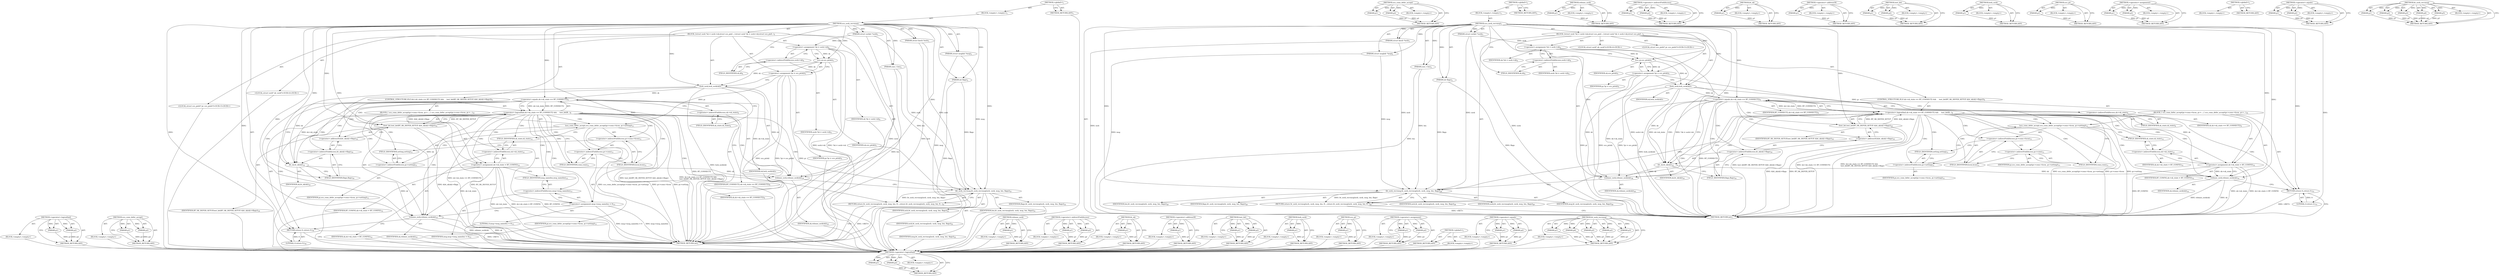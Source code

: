 digraph "bt_sock_recvmsg" {
vulnerable_122 [label=<(METHOD,&lt;operator&gt;.logicalAnd)>];
vulnerable_123 [label=<(PARAM,p1)>];
vulnerable_124 [label=<(PARAM,p2)>];
vulnerable_125 [label=<(BLOCK,&lt;empty&gt;,&lt;empty&gt;)>];
vulnerable_126 [label=<(METHOD_RETURN,ANY)>];
vulnerable_145 [label=<(METHOD,sco_conn_defer_accept)>];
vulnerable_146 [label=<(PARAM,p1)>];
vulnerable_147 [label=<(PARAM,p2)>];
vulnerable_148 [label=<(BLOCK,&lt;empty&gt;,&lt;empty&gt;)>];
vulnerable_149 [label=<(METHOD_RETURN,ANY)>];
vulnerable_6 [label=<(METHOD,&lt;global&gt;)<SUB>1</SUB>>];
vulnerable_7 [label=<(BLOCK,&lt;empty&gt;,&lt;empty&gt;)<SUB>1</SUB>>];
vulnerable_8 [label=<(METHOD,sco_sock_recvmsg)<SUB>1</SUB>>];
vulnerable_9 [label=<(PARAM,struct kiocb *iocb)<SUB>1</SUB>>];
vulnerable_10 [label=<(PARAM,struct socket *sock)<SUB>1</SUB>>];
vulnerable_11 [label=<(PARAM,struct msghdr *msg)<SUB>2</SUB>>];
vulnerable_12 [label=<(PARAM,size_t len)<SUB>2</SUB>>];
vulnerable_13 [label=<(PARAM,int flags)<SUB>2</SUB>>];
vulnerable_14 [label=<(BLOCK,{
	struct sock *sk = sock-&gt;sk;
	struct sco_pinf...,{
	struct sock *sk = sock-&gt;sk;
	struct sco_pinf...)<SUB>3</SUB>>];
vulnerable_15 [label="<(LOCAL,struct sock* sk: sock*)<SUB>4</SUB>>"];
vulnerable_16 [label=<(&lt;operator&gt;.assignment,*sk = sock-&gt;sk)<SUB>4</SUB>>];
vulnerable_17 [label=<(IDENTIFIER,sk,*sk = sock-&gt;sk)<SUB>4</SUB>>];
vulnerable_18 [label=<(&lt;operator&gt;.indirectFieldAccess,sock-&gt;sk)<SUB>4</SUB>>];
vulnerable_19 [label=<(IDENTIFIER,sock,*sk = sock-&gt;sk)<SUB>4</SUB>>];
vulnerable_20 [label=<(FIELD_IDENTIFIER,sk,sk)<SUB>4</SUB>>];
vulnerable_21 [label="<(LOCAL,struct sco_pinfo* pi: sco_pinfo*)<SUB>5</SUB>>"];
vulnerable_22 [label=<(&lt;operator&gt;.assignment,*pi = sco_pi(sk))<SUB>5</SUB>>];
vulnerable_23 [label=<(IDENTIFIER,pi,*pi = sco_pi(sk))<SUB>5</SUB>>];
vulnerable_24 [label=<(sco_pi,sco_pi(sk))<SUB>5</SUB>>];
vulnerable_25 [label=<(IDENTIFIER,sk,sco_pi(sk))<SUB>5</SUB>>];
vulnerable_26 [label=<(lock_sock,lock_sock(sk))<SUB>7</SUB>>];
vulnerable_27 [label=<(IDENTIFIER,sk,lock_sock(sk))<SUB>7</SUB>>];
vulnerable_28 [label=<(CONTROL_STRUCTURE,IF,if (sk-&gt;sk_state == BT_CONNECT2 &amp;&amp;
 	    test_bit(BT_SK_DEFER_SETUP, &amp;bt_sk(sk)-&gt;flags)))<SUB>9</SUB>>];
vulnerable_29 [label=<(&lt;operator&gt;.logicalAnd,sk-&gt;sk_state == BT_CONNECT2 &amp;&amp;
 	    test_bit(B...)<SUB>9</SUB>>];
vulnerable_30 [label=<(&lt;operator&gt;.equals,sk-&gt;sk_state == BT_CONNECT2)<SUB>9</SUB>>];
vulnerable_31 [label=<(&lt;operator&gt;.indirectFieldAccess,sk-&gt;sk_state)<SUB>9</SUB>>];
vulnerable_32 [label=<(IDENTIFIER,sk,sk-&gt;sk_state == BT_CONNECT2)<SUB>9</SUB>>];
vulnerable_33 [label=<(FIELD_IDENTIFIER,sk_state,sk_state)<SUB>9</SUB>>];
vulnerable_34 [label=<(IDENTIFIER,BT_CONNECT2,sk-&gt;sk_state == BT_CONNECT2)<SUB>9</SUB>>];
vulnerable_35 [label=<(test_bit,test_bit(BT_SK_DEFER_SETUP, &amp;bt_sk(sk)-&gt;flags))<SUB>10</SUB>>];
vulnerable_36 [label=<(IDENTIFIER,BT_SK_DEFER_SETUP,test_bit(BT_SK_DEFER_SETUP, &amp;bt_sk(sk)-&gt;flags))<SUB>10</SUB>>];
vulnerable_37 [label=<(&lt;operator&gt;.addressOf,&amp;bt_sk(sk)-&gt;flags)<SUB>10</SUB>>];
vulnerable_38 [label=<(&lt;operator&gt;.indirectFieldAccess,bt_sk(sk)-&gt;flags)<SUB>10</SUB>>];
vulnerable_39 [label=<(bt_sk,bt_sk(sk))<SUB>10</SUB>>];
vulnerable_40 [label=<(IDENTIFIER,sk,bt_sk(sk))<SUB>10</SUB>>];
vulnerable_41 [label=<(FIELD_IDENTIFIER,flags,flags)<SUB>10</SUB>>];
vulnerable_42 [label=<(BLOCK,{
 		sco_conn_defer_accept(pi-&gt;conn-&gt;hcon, pi-&gt;...,{
 		sco_conn_defer_accept(pi-&gt;conn-&gt;hcon, pi-&gt;...)<SUB>10</SUB>>];
vulnerable_43 [label=<(sco_conn_defer_accept,sco_conn_defer_accept(pi-&gt;conn-&gt;hcon, pi-&gt;setting))<SUB>11</SUB>>];
vulnerable_44 [label=<(&lt;operator&gt;.indirectFieldAccess,pi-&gt;conn-&gt;hcon)<SUB>11</SUB>>];
vulnerable_45 [label=<(&lt;operator&gt;.indirectFieldAccess,pi-&gt;conn)<SUB>11</SUB>>];
vulnerable_46 [label=<(IDENTIFIER,pi,sco_conn_defer_accept(pi-&gt;conn-&gt;hcon, pi-&gt;setting))<SUB>11</SUB>>];
vulnerable_47 [label=<(FIELD_IDENTIFIER,conn,conn)<SUB>11</SUB>>];
vulnerable_48 [label=<(FIELD_IDENTIFIER,hcon,hcon)<SUB>11</SUB>>];
vulnerable_49 [label=<(&lt;operator&gt;.indirectFieldAccess,pi-&gt;setting)<SUB>11</SUB>>];
vulnerable_50 [label=<(IDENTIFIER,pi,sco_conn_defer_accept(pi-&gt;conn-&gt;hcon, pi-&gt;setting))<SUB>11</SUB>>];
vulnerable_51 [label=<(FIELD_IDENTIFIER,setting,setting)<SUB>11</SUB>>];
vulnerable_52 [label=<(&lt;operator&gt;.assignment,sk-&gt;sk_state = BT_CONFIG)<SUB>12</SUB>>];
vulnerable_53 [label=<(&lt;operator&gt;.indirectFieldAccess,sk-&gt;sk_state)<SUB>12</SUB>>];
vulnerable_54 [label=<(IDENTIFIER,sk,sk-&gt;sk_state = BT_CONFIG)<SUB>12</SUB>>];
vulnerable_55 [label=<(FIELD_IDENTIFIER,sk_state,sk_state)<SUB>12</SUB>>];
vulnerable_56 [label=<(IDENTIFIER,BT_CONFIG,sk-&gt;sk_state = BT_CONFIG)<SUB>12</SUB>>];
vulnerable_57 [label=<(&lt;operator&gt;.assignment,msg-&gt;msg_namelen = 0)<SUB>13</SUB>>];
vulnerable_58 [label=<(&lt;operator&gt;.indirectFieldAccess,msg-&gt;msg_namelen)<SUB>13</SUB>>];
vulnerable_59 [label=<(IDENTIFIER,msg,msg-&gt;msg_namelen = 0)<SUB>13</SUB>>];
vulnerable_60 [label=<(FIELD_IDENTIFIER,msg_namelen,msg_namelen)<SUB>13</SUB>>];
vulnerable_61 [label=<(LITERAL,0,msg-&gt;msg_namelen = 0)<SUB>13</SUB>>];
vulnerable_62 [label=<(release_sock,release_sock(sk))<SUB>15</SUB>>];
vulnerable_63 [label=<(IDENTIFIER,sk,release_sock(sk))<SUB>15</SUB>>];
vulnerable_64 [label=<(RETURN,return 0;,return 0;)<SUB>16</SUB>>];
vulnerable_65 [label=<(LITERAL,0,return 0;)<SUB>16</SUB>>];
vulnerable_66 [label=<(release_sock,release_sock(sk))<SUB>19</SUB>>];
vulnerable_67 [label=<(IDENTIFIER,sk,release_sock(sk))<SUB>19</SUB>>];
vulnerable_68 [label=<(RETURN,return bt_sock_recvmsg(iocb, sock, msg, len, fl...,return bt_sock_recvmsg(iocb, sock, msg, len, fl...)<SUB>21</SUB>>];
vulnerable_69 [label=<(bt_sock_recvmsg,bt_sock_recvmsg(iocb, sock, msg, len, flags))<SUB>21</SUB>>];
vulnerable_70 [label=<(IDENTIFIER,iocb,bt_sock_recvmsg(iocb, sock, msg, len, flags))<SUB>21</SUB>>];
vulnerable_71 [label=<(IDENTIFIER,sock,bt_sock_recvmsg(iocb, sock, msg, len, flags))<SUB>21</SUB>>];
vulnerable_72 [label=<(IDENTIFIER,msg,bt_sock_recvmsg(iocb, sock, msg, len, flags))<SUB>21</SUB>>];
vulnerable_73 [label=<(IDENTIFIER,len,bt_sock_recvmsg(iocb, sock, msg, len, flags))<SUB>21</SUB>>];
vulnerable_74 [label=<(IDENTIFIER,flags,bt_sock_recvmsg(iocb, sock, msg, len, flags))<SUB>21</SUB>>];
vulnerable_75 [label=<(METHOD_RETURN,int)<SUB>1</SUB>>];
vulnerable_77 [label=<(METHOD_RETURN,ANY)<SUB>1</SUB>>];
vulnerable_150 [label=<(METHOD,release_sock)>];
vulnerable_151 [label=<(PARAM,p1)>];
vulnerable_152 [label=<(BLOCK,&lt;empty&gt;,&lt;empty&gt;)>];
vulnerable_153 [label=<(METHOD_RETURN,ANY)>];
vulnerable_109 [label=<(METHOD,&lt;operator&gt;.indirectFieldAccess)>];
vulnerable_110 [label=<(PARAM,p1)>];
vulnerable_111 [label=<(PARAM,p2)>];
vulnerable_112 [label=<(BLOCK,&lt;empty&gt;,&lt;empty&gt;)>];
vulnerable_113 [label=<(METHOD_RETURN,ANY)>];
vulnerable_141 [label=<(METHOD,bt_sk)>];
vulnerable_142 [label=<(PARAM,p1)>];
vulnerable_143 [label=<(BLOCK,&lt;empty&gt;,&lt;empty&gt;)>];
vulnerable_144 [label=<(METHOD_RETURN,ANY)>];
vulnerable_137 [label=<(METHOD,&lt;operator&gt;.addressOf)>];
vulnerable_138 [label=<(PARAM,p1)>];
vulnerable_139 [label=<(BLOCK,&lt;empty&gt;,&lt;empty&gt;)>];
vulnerable_140 [label=<(METHOD_RETURN,ANY)>];
vulnerable_132 [label=<(METHOD,test_bit)>];
vulnerable_133 [label=<(PARAM,p1)>];
vulnerable_134 [label=<(PARAM,p2)>];
vulnerable_135 [label=<(BLOCK,&lt;empty&gt;,&lt;empty&gt;)>];
vulnerable_136 [label=<(METHOD_RETURN,ANY)>];
vulnerable_118 [label=<(METHOD,lock_sock)>];
vulnerable_119 [label=<(PARAM,p1)>];
vulnerable_120 [label=<(BLOCK,&lt;empty&gt;,&lt;empty&gt;)>];
vulnerable_121 [label=<(METHOD_RETURN,ANY)>];
vulnerable_114 [label=<(METHOD,sco_pi)>];
vulnerable_115 [label=<(PARAM,p1)>];
vulnerable_116 [label=<(BLOCK,&lt;empty&gt;,&lt;empty&gt;)>];
vulnerable_117 [label=<(METHOD_RETURN,ANY)>];
vulnerable_104 [label=<(METHOD,&lt;operator&gt;.assignment)>];
vulnerable_105 [label=<(PARAM,p1)>];
vulnerable_106 [label=<(PARAM,p2)>];
vulnerable_107 [label=<(BLOCK,&lt;empty&gt;,&lt;empty&gt;)>];
vulnerable_108 [label=<(METHOD_RETURN,ANY)>];
vulnerable_98 [label=<(METHOD,&lt;global&gt;)<SUB>1</SUB>>];
vulnerable_99 [label=<(BLOCK,&lt;empty&gt;,&lt;empty&gt;)>];
vulnerable_100 [label=<(METHOD_RETURN,ANY)>];
vulnerable_127 [label=<(METHOD,&lt;operator&gt;.equals)>];
vulnerable_128 [label=<(PARAM,p1)>];
vulnerable_129 [label=<(PARAM,p2)>];
vulnerable_130 [label=<(BLOCK,&lt;empty&gt;,&lt;empty&gt;)>];
vulnerable_131 [label=<(METHOD_RETURN,ANY)>];
vulnerable_154 [label=<(METHOD,bt_sock_recvmsg)>];
vulnerable_155 [label=<(PARAM,p1)>];
vulnerable_156 [label=<(PARAM,p2)>];
vulnerable_157 [label=<(PARAM,p3)>];
vulnerable_158 [label=<(PARAM,p4)>];
vulnerable_159 [label=<(PARAM,p5)>];
vulnerable_160 [label=<(BLOCK,&lt;empty&gt;,&lt;empty&gt;)>];
vulnerable_161 [label=<(METHOD_RETURN,ANY)>];
fixed_117 [label=<(METHOD,&lt;operator&gt;.logicalAnd)>];
fixed_118 [label=<(PARAM,p1)>];
fixed_119 [label=<(PARAM,p2)>];
fixed_120 [label=<(BLOCK,&lt;empty&gt;,&lt;empty&gt;)>];
fixed_121 [label=<(METHOD_RETURN,ANY)>];
fixed_140 [label=<(METHOD,sco_conn_defer_accept)>];
fixed_141 [label=<(PARAM,p1)>];
fixed_142 [label=<(PARAM,p2)>];
fixed_143 [label=<(BLOCK,&lt;empty&gt;,&lt;empty&gt;)>];
fixed_144 [label=<(METHOD_RETURN,ANY)>];
fixed_6 [label=<(METHOD,&lt;global&gt;)<SUB>1</SUB>>];
fixed_7 [label=<(BLOCK,&lt;empty&gt;,&lt;empty&gt;)<SUB>1</SUB>>];
fixed_8 [label=<(METHOD,sco_sock_recvmsg)<SUB>1</SUB>>];
fixed_9 [label=<(PARAM,struct kiocb *iocb)<SUB>1</SUB>>];
fixed_10 [label=<(PARAM,struct socket *sock)<SUB>1</SUB>>];
fixed_11 [label=<(PARAM,struct msghdr *msg)<SUB>2</SUB>>];
fixed_12 [label=<(PARAM,size_t len)<SUB>2</SUB>>];
fixed_13 [label=<(PARAM,int flags)<SUB>2</SUB>>];
fixed_14 [label=<(BLOCK,{
	struct sock *sk = sock-&gt;sk;
	struct sco_pinf...,{
	struct sock *sk = sock-&gt;sk;
	struct sco_pinf...)<SUB>3</SUB>>];
fixed_15 [label="<(LOCAL,struct sock* sk: sock*)<SUB>4</SUB>>"];
fixed_16 [label=<(&lt;operator&gt;.assignment,*sk = sock-&gt;sk)<SUB>4</SUB>>];
fixed_17 [label=<(IDENTIFIER,sk,*sk = sock-&gt;sk)<SUB>4</SUB>>];
fixed_18 [label=<(&lt;operator&gt;.indirectFieldAccess,sock-&gt;sk)<SUB>4</SUB>>];
fixed_19 [label=<(IDENTIFIER,sock,*sk = sock-&gt;sk)<SUB>4</SUB>>];
fixed_20 [label=<(FIELD_IDENTIFIER,sk,sk)<SUB>4</SUB>>];
fixed_21 [label="<(LOCAL,struct sco_pinfo* pi: sco_pinfo*)<SUB>5</SUB>>"];
fixed_22 [label=<(&lt;operator&gt;.assignment,*pi = sco_pi(sk))<SUB>5</SUB>>];
fixed_23 [label=<(IDENTIFIER,pi,*pi = sco_pi(sk))<SUB>5</SUB>>];
fixed_24 [label=<(sco_pi,sco_pi(sk))<SUB>5</SUB>>];
fixed_25 [label=<(IDENTIFIER,sk,sco_pi(sk))<SUB>5</SUB>>];
fixed_26 [label=<(lock_sock,lock_sock(sk))<SUB>7</SUB>>];
fixed_27 [label=<(IDENTIFIER,sk,lock_sock(sk))<SUB>7</SUB>>];
fixed_28 [label=<(CONTROL_STRUCTURE,IF,if (sk-&gt;sk_state == BT_CONNECT2 &amp;&amp;
 	    test_bit(BT_SK_DEFER_SETUP, &amp;bt_sk(sk)-&gt;flags)))<SUB>9</SUB>>];
fixed_29 [label=<(&lt;operator&gt;.logicalAnd,sk-&gt;sk_state == BT_CONNECT2 &amp;&amp;
 	    test_bit(B...)<SUB>9</SUB>>];
fixed_30 [label=<(&lt;operator&gt;.equals,sk-&gt;sk_state == BT_CONNECT2)<SUB>9</SUB>>];
fixed_31 [label=<(&lt;operator&gt;.indirectFieldAccess,sk-&gt;sk_state)<SUB>9</SUB>>];
fixed_32 [label=<(IDENTIFIER,sk,sk-&gt;sk_state == BT_CONNECT2)<SUB>9</SUB>>];
fixed_33 [label=<(FIELD_IDENTIFIER,sk_state,sk_state)<SUB>9</SUB>>];
fixed_34 [label=<(IDENTIFIER,BT_CONNECT2,sk-&gt;sk_state == BT_CONNECT2)<SUB>9</SUB>>];
fixed_35 [label=<(test_bit,test_bit(BT_SK_DEFER_SETUP, &amp;bt_sk(sk)-&gt;flags))<SUB>10</SUB>>];
fixed_36 [label=<(IDENTIFIER,BT_SK_DEFER_SETUP,test_bit(BT_SK_DEFER_SETUP, &amp;bt_sk(sk)-&gt;flags))<SUB>10</SUB>>];
fixed_37 [label=<(&lt;operator&gt;.addressOf,&amp;bt_sk(sk)-&gt;flags)<SUB>10</SUB>>];
fixed_38 [label=<(&lt;operator&gt;.indirectFieldAccess,bt_sk(sk)-&gt;flags)<SUB>10</SUB>>];
fixed_39 [label=<(bt_sk,bt_sk(sk))<SUB>10</SUB>>];
fixed_40 [label=<(IDENTIFIER,sk,bt_sk(sk))<SUB>10</SUB>>];
fixed_41 [label=<(FIELD_IDENTIFIER,flags,flags)<SUB>10</SUB>>];
fixed_42 [label=<(BLOCK,{
 		sco_conn_defer_accept(pi-&gt;conn-&gt;hcon, pi-&gt;...,{
 		sco_conn_defer_accept(pi-&gt;conn-&gt;hcon, pi-&gt;...)<SUB>10</SUB>>];
fixed_43 [label=<(sco_conn_defer_accept,sco_conn_defer_accept(pi-&gt;conn-&gt;hcon, pi-&gt;setting))<SUB>11</SUB>>];
fixed_44 [label=<(&lt;operator&gt;.indirectFieldAccess,pi-&gt;conn-&gt;hcon)<SUB>11</SUB>>];
fixed_45 [label=<(&lt;operator&gt;.indirectFieldAccess,pi-&gt;conn)<SUB>11</SUB>>];
fixed_46 [label=<(IDENTIFIER,pi,sco_conn_defer_accept(pi-&gt;conn-&gt;hcon, pi-&gt;setting))<SUB>11</SUB>>];
fixed_47 [label=<(FIELD_IDENTIFIER,conn,conn)<SUB>11</SUB>>];
fixed_48 [label=<(FIELD_IDENTIFIER,hcon,hcon)<SUB>11</SUB>>];
fixed_49 [label=<(&lt;operator&gt;.indirectFieldAccess,pi-&gt;setting)<SUB>11</SUB>>];
fixed_50 [label=<(IDENTIFIER,pi,sco_conn_defer_accept(pi-&gt;conn-&gt;hcon, pi-&gt;setting))<SUB>11</SUB>>];
fixed_51 [label=<(FIELD_IDENTIFIER,setting,setting)<SUB>11</SUB>>];
fixed_52 [label=<(&lt;operator&gt;.assignment,sk-&gt;sk_state = BT_CONFIG)<SUB>12</SUB>>];
fixed_53 [label=<(&lt;operator&gt;.indirectFieldAccess,sk-&gt;sk_state)<SUB>12</SUB>>];
fixed_54 [label=<(IDENTIFIER,sk,sk-&gt;sk_state = BT_CONFIG)<SUB>12</SUB>>];
fixed_55 [label=<(FIELD_IDENTIFIER,sk_state,sk_state)<SUB>12</SUB>>];
fixed_56 [label=<(IDENTIFIER,BT_CONFIG,sk-&gt;sk_state = BT_CONFIG)<SUB>12</SUB>>];
fixed_57 [label=<(release_sock,release_sock(sk))<SUB>14</SUB>>];
fixed_58 [label=<(IDENTIFIER,sk,release_sock(sk))<SUB>14</SUB>>];
fixed_59 [label=<(RETURN,return 0;,return 0;)<SUB>15</SUB>>];
fixed_60 [label=<(LITERAL,0,return 0;)<SUB>15</SUB>>];
fixed_61 [label=<(release_sock,release_sock(sk))<SUB>18</SUB>>];
fixed_62 [label=<(IDENTIFIER,sk,release_sock(sk))<SUB>18</SUB>>];
fixed_63 [label=<(RETURN,return bt_sock_recvmsg(iocb, sock, msg, len, fl...,return bt_sock_recvmsg(iocb, sock, msg, len, fl...)<SUB>20</SUB>>];
fixed_64 [label=<(bt_sock_recvmsg,bt_sock_recvmsg(iocb, sock, msg, len, flags))<SUB>20</SUB>>];
fixed_65 [label=<(IDENTIFIER,iocb,bt_sock_recvmsg(iocb, sock, msg, len, flags))<SUB>20</SUB>>];
fixed_66 [label=<(IDENTIFIER,sock,bt_sock_recvmsg(iocb, sock, msg, len, flags))<SUB>20</SUB>>];
fixed_67 [label=<(IDENTIFIER,msg,bt_sock_recvmsg(iocb, sock, msg, len, flags))<SUB>20</SUB>>];
fixed_68 [label=<(IDENTIFIER,len,bt_sock_recvmsg(iocb, sock, msg, len, flags))<SUB>20</SUB>>];
fixed_69 [label=<(IDENTIFIER,flags,bt_sock_recvmsg(iocb, sock, msg, len, flags))<SUB>20</SUB>>];
fixed_70 [label=<(METHOD_RETURN,int)<SUB>1</SUB>>];
fixed_72 [label=<(METHOD_RETURN,ANY)<SUB>1</SUB>>];
fixed_145 [label=<(METHOD,release_sock)>];
fixed_146 [label=<(PARAM,p1)>];
fixed_147 [label=<(BLOCK,&lt;empty&gt;,&lt;empty&gt;)>];
fixed_148 [label=<(METHOD_RETURN,ANY)>];
fixed_104 [label=<(METHOD,&lt;operator&gt;.indirectFieldAccess)>];
fixed_105 [label=<(PARAM,p1)>];
fixed_106 [label=<(PARAM,p2)>];
fixed_107 [label=<(BLOCK,&lt;empty&gt;,&lt;empty&gt;)>];
fixed_108 [label=<(METHOD_RETURN,ANY)>];
fixed_136 [label=<(METHOD,bt_sk)>];
fixed_137 [label=<(PARAM,p1)>];
fixed_138 [label=<(BLOCK,&lt;empty&gt;,&lt;empty&gt;)>];
fixed_139 [label=<(METHOD_RETURN,ANY)>];
fixed_132 [label=<(METHOD,&lt;operator&gt;.addressOf)>];
fixed_133 [label=<(PARAM,p1)>];
fixed_134 [label=<(BLOCK,&lt;empty&gt;,&lt;empty&gt;)>];
fixed_135 [label=<(METHOD_RETURN,ANY)>];
fixed_127 [label=<(METHOD,test_bit)>];
fixed_128 [label=<(PARAM,p1)>];
fixed_129 [label=<(PARAM,p2)>];
fixed_130 [label=<(BLOCK,&lt;empty&gt;,&lt;empty&gt;)>];
fixed_131 [label=<(METHOD_RETURN,ANY)>];
fixed_113 [label=<(METHOD,lock_sock)>];
fixed_114 [label=<(PARAM,p1)>];
fixed_115 [label=<(BLOCK,&lt;empty&gt;,&lt;empty&gt;)>];
fixed_116 [label=<(METHOD_RETURN,ANY)>];
fixed_109 [label=<(METHOD,sco_pi)>];
fixed_110 [label=<(PARAM,p1)>];
fixed_111 [label=<(BLOCK,&lt;empty&gt;,&lt;empty&gt;)>];
fixed_112 [label=<(METHOD_RETURN,ANY)>];
fixed_99 [label=<(METHOD,&lt;operator&gt;.assignment)>];
fixed_100 [label=<(PARAM,p1)>];
fixed_101 [label=<(PARAM,p2)>];
fixed_102 [label=<(BLOCK,&lt;empty&gt;,&lt;empty&gt;)>];
fixed_103 [label=<(METHOD_RETURN,ANY)>];
fixed_93 [label=<(METHOD,&lt;global&gt;)<SUB>1</SUB>>];
fixed_94 [label=<(BLOCK,&lt;empty&gt;,&lt;empty&gt;)>];
fixed_95 [label=<(METHOD_RETURN,ANY)>];
fixed_122 [label=<(METHOD,&lt;operator&gt;.equals)>];
fixed_123 [label=<(PARAM,p1)>];
fixed_124 [label=<(PARAM,p2)>];
fixed_125 [label=<(BLOCK,&lt;empty&gt;,&lt;empty&gt;)>];
fixed_126 [label=<(METHOD_RETURN,ANY)>];
fixed_149 [label=<(METHOD,bt_sock_recvmsg)>];
fixed_150 [label=<(PARAM,p1)>];
fixed_151 [label=<(PARAM,p2)>];
fixed_152 [label=<(PARAM,p3)>];
fixed_153 [label=<(PARAM,p4)>];
fixed_154 [label=<(PARAM,p5)>];
fixed_155 [label=<(BLOCK,&lt;empty&gt;,&lt;empty&gt;)>];
fixed_156 [label=<(METHOD_RETURN,ANY)>];
vulnerable_122 -> vulnerable_123  [key=0, label="AST: "];
vulnerable_122 -> vulnerable_123  [key=1, label="DDG: "];
vulnerable_122 -> vulnerable_125  [key=0, label="AST: "];
vulnerable_122 -> vulnerable_124  [key=0, label="AST: "];
vulnerable_122 -> vulnerable_124  [key=1, label="DDG: "];
vulnerable_122 -> vulnerable_126  [key=0, label="AST: "];
vulnerable_122 -> vulnerable_126  [key=1, label="CFG: "];
vulnerable_123 -> vulnerable_126  [key=0, label="DDG: p1"];
vulnerable_124 -> vulnerable_126  [key=0, label="DDG: p2"];
vulnerable_125 -> fixed_117  [key=0];
vulnerable_126 -> fixed_117  [key=0];
vulnerable_145 -> vulnerable_146  [key=0, label="AST: "];
vulnerable_145 -> vulnerable_146  [key=1, label="DDG: "];
vulnerable_145 -> vulnerable_148  [key=0, label="AST: "];
vulnerable_145 -> vulnerable_147  [key=0, label="AST: "];
vulnerable_145 -> vulnerable_147  [key=1, label="DDG: "];
vulnerable_145 -> vulnerable_149  [key=0, label="AST: "];
vulnerable_145 -> vulnerable_149  [key=1, label="CFG: "];
vulnerable_146 -> vulnerable_149  [key=0, label="DDG: p1"];
vulnerable_147 -> vulnerable_149  [key=0, label="DDG: p2"];
vulnerable_148 -> fixed_117  [key=0];
vulnerable_149 -> fixed_117  [key=0];
vulnerable_6 -> vulnerable_7  [key=0, label="AST: "];
vulnerable_6 -> vulnerable_77  [key=0, label="AST: "];
vulnerable_6 -> vulnerable_77  [key=1, label="CFG: "];
vulnerable_7 -> vulnerable_8  [key=0, label="AST: "];
vulnerable_8 -> vulnerable_9  [key=0, label="AST: "];
vulnerable_8 -> vulnerable_9  [key=1, label="DDG: "];
vulnerable_8 -> vulnerable_10  [key=0, label="AST: "];
vulnerable_8 -> vulnerable_10  [key=1, label="DDG: "];
vulnerable_8 -> vulnerable_11  [key=0, label="AST: "];
vulnerable_8 -> vulnerable_11  [key=1, label="DDG: "];
vulnerable_8 -> vulnerable_12  [key=0, label="AST: "];
vulnerable_8 -> vulnerable_12  [key=1, label="DDG: "];
vulnerable_8 -> vulnerable_13  [key=0, label="AST: "];
vulnerable_8 -> vulnerable_13  [key=1, label="DDG: "];
vulnerable_8 -> vulnerable_14  [key=0, label="AST: "];
vulnerable_8 -> vulnerable_75  [key=0, label="AST: "];
vulnerable_8 -> vulnerable_20  [key=0, label="CFG: "];
vulnerable_8 -> vulnerable_26  [key=0, label="DDG: "];
vulnerable_8 -> vulnerable_66  [key=0, label="DDG: "];
vulnerable_8 -> vulnerable_24  [key=0, label="DDG: "];
vulnerable_8 -> vulnerable_52  [key=0, label="DDG: "];
vulnerable_8 -> vulnerable_57  [key=0, label="DDG: "];
vulnerable_8 -> vulnerable_64  [key=0, label="DDG: "];
vulnerable_8 -> vulnerable_69  [key=0, label="DDG: "];
vulnerable_8 -> vulnerable_30  [key=0, label="DDG: "];
vulnerable_8 -> vulnerable_35  [key=0, label="DDG: "];
vulnerable_8 -> vulnerable_62  [key=0, label="DDG: "];
vulnerable_8 -> vulnerable_65  [key=0, label="DDG: "];
vulnerable_8 -> vulnerable_39  [key=0, label="DDG: "];
vulnerable_9 -> vulnerable_75  [key=0, label="DDG: iocb"];
vulnerable_9 -> vulnerable_69  [key=0, label="DDG: iocb"];
vulnerable_10 -> vulnerable_75  [key=0, label="DDG: sock"];
vulnerable_10 -> vulnerable_16  [key=0, label="DDG: sock"];
vulnerable_10 -> vulnerable_69  [key=0, label="DDG: sock"];
vulnerable_11 -> vulnerable_75  [key=0, label="DDG: msg"];
vulnerable_11 -> vulnerable_69  [key=0, label="DDG: msg"];
vulnerable_12 -> vulnerable_75  [key=0, label="DDG: len"];
vulnerable_12 -> vulnerable_69  [key=0, label="DDG: len"];
vulnerable_13 -> vulnerable_75  [key=0, label="DDG: flags"];
vulnerable_13 -> vulnerable_69  [key=0, label="DDG: flags"];
vulnerable_14 -> vulnerable_15  [key=0, label="AST: "];
vulnerable_14 -> vulnerable_16  [key=0, label="AST: "];
vulnerable_14 -> vulnerable_21  [key=0, label="AST: "];
vulnerable_14 -> vulnerable_22  [key=0, label="AST: "];
vulnerable_14 -> vulnerable_26  [key=0, label="AST: "];
vulnerable_14 -> vulnerable_28  [key=0, label="AST: "];
vulnerable_14 -> vulnerable_66  [key=0, label="AST: "];
vulnerable_14 -> vulnerable_68  [key=0, label="AST: "];
vulnerable_15 -> fixed_117  [key=0];
vulnerable_16 -> vulnerable_17  [key=0, label="AST: "];
vulnerable_16 -> vulnerable_18  [key=0, label="AST: "];
vulnerable_16 -> vulnerable_24  [key=0, label="CFG: "];
vulnerable_16 -> vulnerable_24  [key=1, label="DDG: sk"];
vulnerable_16 -> vulnerable_75  [key=0, label="DDG: sock-&gt;sk"];
vulnerable_16 -> vulnerable_75  [key=1, label="DDG: *sk = sock-&gt;sk"];
vulnerable_17 -> fixed_117  [key=0];
vulnerable_18 -> vulnerable_19  [key=0, label="AST: "];
vulnerable_18 -> vulnerable_20  [key=0, label="AST: "];
vulnerable_18 -> vulnerable_16  [key=0, label="CFG: "];
vulnerable_19 -> fixed_117  [key=0];
vulnerable_20 -> vulnerable_18  [key=0, label="CFG: "];
vulnerable_21 -> fixed_117  [key=0];
vulnerable_22 -> vulnerable_23  [key=0, label="AST: "];
vulnerable_22 -> vulnerable_24  [key=0, label="AST: "];
vulnerable_22 -> vulnerable_26  [key=0, label="CFG: "];
vulnerable_22 -> vulnerable_75  [key=0, label="DDG: pi"];
vulnerable_22 -> vulnerable_75  [key=1, label="DDG: sco_pi(sk)"];
vulnerable_22 -> vulnerable_75  [key=2, label="DDG: *pi = sco_pi(sk)"];
vulnerable_22 -> vulnerable_43  [key=0, label="DDG: pi"];
vulnerable_23 -> fixed_117  [key=0];
vulnerable_24 -> vulnerable_25  [key=0, label="AST: "];
vulnerable_24 -> vulnerable_22  [key=0, label="CFG: "];
vulnerable_24 -> vulnerable_22  [key=1, label="DDG: sk"];
vulnerable_24 -> vulnerable_26  [key=0, label="DDG: sk"];
vulnerable_25 -> fixed_117  [key=0];
vulnerable_26 -> vulnerable_27  [key=0, label="AST: "];
vulnerable_26 -> vulnerable_33  [key=0, label="CFG: "];
vulnerable_26 -> vulnerable_75  [key=0, label="DDG: lock_sock(sk)"];
vulnerable_26 -> vulnerable_66  [key=0, label="DDG: sk"];
vulnerable_26 -> vulnerable_30  [key=0, label="DDG: sk"];
vulnerable_26 -> vulnerable_62  [key=0, label="DDG: sk"];
vulnerable_26 -> vulnerable_39  [key=0, label="DDG: sk"];
vulnerable_27 -> fixed_117  [key=0];
vulnerable_28 -> vulnerable_29  [key=0, label="AST: "];
vulnerable_28 -> vulnerable_42  [key=0, label="AST: "];
vulnerable_29 -> vulnerable_30  [key=0, label="AST: "];
vulnerable_29 -> vulnerable_35  [key=0, label="AST: "];
vulnerable_29 -> vulnerable_47  [key=0, label="CFG: "];
vulnerable_29 -> vulnerable_47  [key=1, label="CDG: "];
vulnerable_29 -> vulnerable_66  [key=0, label="CFG: "];
vulnerable_29 -> vulnerable_66  [key=1, label="CDG: "];
vulnerable_29 -> vulnerable_75  [key=0, label="DDG: sk-&gt;sk_state == BT_CONNECT2"];
vulnerable_29 -> vulnerable_75  [key=1, label="DDG: test_bit(BT_SK_DEFER_SETUP, &amp;bt_sk(sk)-&gt;flags)"];
vulnerable_29 -> vulnerable_75  [key=2, label="DDG: sk-&gt;sk_state == BT_CONNECT2 &amp;&amp;
 	    test_bit(BT_SK_DEFER_SETUP, &amp;bt_sk(sk)-&gt;flags)"];
vulnerable_29 -> vulnerable_48  [key=0, label="CDG: "];
vulnerable_29 -> vulnerable_58  [key=0, label="CDG: "];
vulnerable_29 -> vulnerable_68  [key=0, label="CDG: "];
vulnerable_29 -> vulnerable_49  [key=0, label="CDG: "];
vulnerable_29 -> vulnerable_60  [key=0, label="CDG: "];
vulnerable_29 -> vulnerable_64  [key=0, label="CDG: "];
vulnerable_29 -> vulnerable_51  [key=0, label="CDG: "];
vulnerable_29 -> vulnerable_57  [key=0, label="CDG: "];
vulnerable_29 -> vulnerable_52  [key=0, label="CDG: "];
vulnerable_29 -> vulnerable_53  [key=0, label="CDG: "];
vulnerable_29 -> vulnerable_69  [key=0, label="CDG: "];
vulnerable_29 -> vulnerable_45  [key=0, label="CDG: "];
vulnerable_29 -> vulnerable_44  [key=0, label="CDG: "];
vulnerable_29 -> vulnerable_55  [key=0, label="CDG: "];
vulnerable_29 -> vulnerable_62  [key=0, label="CDG: "];
vulnerable_29 -> vulnerable_43  [key=0, label="CDG: "];
vulnerable_30 -> vulnerable_31  [key=0, label="AST: "];
vulnerable_30 -> vulnerable_34  [key=0, label="AST: "];
vulnerable_30 -> vulnerable_29  [key=0, label="CFG: "];
vulnerable_30 -> vulnerable_29  [key=1, label="DDG: sk-&gt;sk_state"];
vulnerable_30 -> vulnerable_29  [key=2, label="DDG: BT_CONNECT2"];
vulnerable_30 -> vulnerable_39  [key=0, label="CFG: "];
vulnerable_30 -> vulnerable_39  [key=1, label="DDG: sk-&gt;sk_state"];
vulnerable_30 -> vulnerable_39  [key=2, label="CDG: "];
vulnerable_30 -> vulnerable_75  [key=0, label="DDG: BT_CONNECT2"];
vulnerable_30 -> vulnerable_66  [key=0, label="DDG: sk-&gt;sk_state"];
vulnerable_30 -> vulnerable_37  [key=0, label="CDG: "];
vulnerable_30 -> vulnerable_38  [key=0, label="CDG: "];
vulnerable_30 -> vulnerable_41  [key=0, label="CDG: "];
vulnerable_30 -> vulnerable_35  [key=0, label="CDG: "];
vulnerable_31 -> vulnerable_32  [key=0, label="AST: "];
vulnerable_31 -> vulnerable_33  [key=0, label="AST: "];
vulnerable_31 -> vulnerable_30  [key=0, label="CFG: "];
vulnerable_32 -> fixed_117  [key=0];
vulnerable_33 -> vulnerable_31  [key=0, label="CFG: "];
vulnerable_34 -> fixed_117  [key=0];
vulnerable_35 -> vulnerable_36  [key=0, label="AST: "];
vulnerable_35 -> vulnerable_37  [key=0, label="AST: "];
vulnerable_35 -> vulnerable_29  [key=0, label="CFG: "];
vulnerable_35 -> vulnerable_29  [key=1, label="DDG: BT_SK_DEFER_SETUP"];
vulnerable_35 -> vulnerable_29  [key=2, label="DDG: &amp;bt_sk(sk)-&gt;flags"];
vulnerable_35 -> vulnerable_75  [key=0, label="DDG: &amp;bt_sk(sk)-&gt;flags"];
vulnerable_35 -> vulnerable_75  [key=1, label="DDG: BT_SK_DEFER_SETUP"];
vulnerable_36 -> fixed_117  [key=0];
vulnerable_37 -> vulnerable_38  [key=0, label="AST: "];
vulnerable_37 -> vulnerable_35  [key=0, label="CFG: "];
vulnerable_38 -> vulnerable_39  [key=0, label="AST: "];
vulnerable_38 -> vulnerable_41  [key=0, label="AST: "];
vulnerable_38 -> vulnerable_37  [key=0, label="CFG: "];
vulnerable_39 -> vulnerable_40  [key=0, label="AST: "];
vulnerable_39 -> vulnerable_41  [key=0, label="CFG: "];
vulnerable_39 -> vulnerable_66  [key=0, label="DDG: sk"];
vulnerable_39 -> vulnerable_62  [key=0, label="DDG: sk"];
vulnerable_40 -> fixed_117  [key=0];
vulnerable_41 -> vulnerable_38  [key=0, label="CFG: "];
vulnerable_42 -> vulnerable_43  [key=0, label="AST: "];
vulnerable_42 -> vulnerable_52  [key=0, label="AST: "];
vulnerable_42 -> vulnerable_57  [key=0, label="AST: "];
vulnerable_42 -> vulnerable_62  [key=0, label="AST: "];
vulnerable_42 -> vulnerable_64  [key=0, label="AST: "];
vulnerable_43 -> vulnerable_44  [key=0, label="AST: "];
vulnerable_43 -> vulnerable_49  [key=0, label="AST: "];
vulnerable_43 -> vulnerable_55  [key=0, label="CFG: "];
vulnerable_43 -> vulnerable_75  [key=0, label="DDG: pi-&gt;conn-&gt;hcon"];
vulnerable_43 -> vulnerable_75  [key=1, label="DDG: pi-&gt;setting"];
vulnerable_43 -> vulnerable_75  [key=2, label="DDG: sco_conn_defer_accept(pi-&gt;conn-&gt;hcon, pi-&gt;setting)"];
vulnerable_44 -> vulnerable_45  [key=0, label="AST: "];
vulnerable_44 -> vulnerable_48  [key=0, label="AST: "];
vulnerable_44 -> vulnerable_51  [key=0, label="CFG: "];
vulnerable_45 -> vulnerable_46  [key=0, label="AST: "];
vulnerable_45 -> vulnerable_47  [key=0, label="AST: "];
vulnerable_45 -> vulnerable_48  [key=0, label="CFG: "];
vulnerable_46 -> fixed_117  [key=0];
vulnerable_47 -> vulnerable_45  [key=0, label="CFG: "];
vulnerable_48 -> vulnerable_44  [key=0, label="CFG: "];
vulnerable_49 -> vulnerable_50  [key=0, label="AST: "];
vulnerable_49 -> vulnerable_51  [key=0, label="AST: "];
vulnerable_49 -> vulnerable_43  [key=0, label="CFG: "];
vulnerable_50 -> fixed_117  [key=0];
vulnerable_51 -> vulnerable_49  [key=0, label="CFG: "];
vulnerable_52 -> vulnerable_53  [key=0, label="AST: "];
vulnerable_52 -> vulnerable_56  [key=0, label="AST: "];
vulnerable_52 -> vulnerable_60  [key=0, label="CFG: "];
vulnerable_52 -> vulnerable_75  [key=0, label="DDG: sk-&gt;sk_state"];
vulnerable_52 -> vulnerable_75  [key=1, label="DDG: sk-&gt;sk_state = BT_CONFIG"];
vulnerable_52 -> vulnerable_75  [key=2, label="DDG: BT_CONFIG"];
vulnerable_52 -> vulnerable_62  [key=0, label="DDG: sk-&gt;sk_state"];
vulnerable_53 -> vulnerable_54  [key=0, label="AST: "];
vulnerable_53 -> vulnerable_55  [key=0, label="AST: "];
vulnerable_53 -> vulnerable_52  [key=0, label="CFG: "];
vulnerable_54 -> fixed_117  [key=0];
vulnerable_55 -> vulnerable_53  [key=0, label="CFG: "];
vulnerable_56 -> fixed_117  [key=0];
vulnerable_57 -> vulnerable_58  [key=0, label="AST: "];
vulnerable_57 -> vulnerable_61  [key=0, label="AST: "];
vulnerable_57 -> vulnerable_62  [key=0, label="CFG: "];
vulnerable_57 -> vulnerable_75  [key=0, label="DDG: msg-&gt;msg_namelen"];
vulnerable_57 -> vulnerable_75  [key=1, label="DDG: msg-&gt;msg_namelen = 0"];
vulnerable_58 -> vulnerable_59  [key=0, label="AST: "];
vulnerable_58 -> vulnerable_60  [key=0, label="AST: "];
vulnerable_58 -> vulnerable_57  [key=0, label="CFG: "];
vulnerable_59 -> fixed_117  [key=0];
vulnerable_60 -> vulnerable_58  [key=0, label="CFG: "];
vulnerable_61 -> fixed_117  [key=0];
vulnerable_62 -> vulnerable_63  [key=0, label="AST: "];
vulnerable_62 -> vulnerable_64  [key=0, label="CFG: "];
vulnerable_62 -> vulnerable_75  [key=0, label="DDG: sk"];
vulnerable_62 -> vulnerable_75  [key=1, label="DDG: release_sock(sk)"];
vulnerable_63 -> fixed_117  [key=0];
vulnerable_64 -> vulnerable_65  [key=0, label="AST: "];
vulnerable_64 -> vulnerable_75  [key=0, label="CFG: "];
vulnerable_64 -> vulnerable_75  [key=1, label="DDG: &lt;RET&gt;"];
vulnerable_65 -> vulnerable_64  [key=0, label="DDG: 0"];
vulnerable_66 -> vulnerable_67  [key=0, label="AST: "];
vulnerable_66 -> vulnerable_69  [key=0, label="CFG: "];
vulnerable_67 -> fixed_117  [key=0];
vulnerable_68 -> vulnerable_69  [key=0, label="AST: "];
vulnerable_68 -> vulnerable_75  [key=0, label="CFG: "];
vulnerable_68 -> vulnerable_75  [key=1, label="DDG: &lt;RET&gt;"];
vulnerable_69 -> vulnerable_70  [key=0, label="AST: "];
vulnerable_69 -> vulnerable_71  [key=0, label="AST: "];
vulnerable_69 -> vulnerable_72  [key=0, label="AST: "];
vulnerable_69 -> vulnerable_73  [key=0, label="AST: "];
vulnerable_69 -> vulnerable_74  [key=0, label="AST: "];
vulnerable_69 -> vulnerable_68  [key=0, label="CFG: "];
vulnerable_69 -> vulnerable_68  [key=1, label="DDG: bt_sock_recvmsg(iocb, sock, msg, len, flags)"];
vulnerable_70 -> fixed_117  [key=0];
vulnerable_71 -> fixed_117  [key=0];
vulnerable_72 -> fixed_117  [key=0];
vulnerable_73 -> fixed_117  [key=0];
vulnerable_74 -> fixed_117  [key=0];
vulnerable_75 -> fixed_117  [key=0];
vulnerable_77 -> fixed_117  [key=0];
vulnerable_150 -> vulnerable_151  [key=0, label="AST: "];
vulnerable_150 -> vulnerable_151  [key=1, label="DDG: "];
vulnerable_150 -> vulnerable_152  [key=0, label="AST: "];
vulnerable_150 -> vulnerable_153  [key=0, label="AST: "];
vulnerable_150 -> vulnerable_153  [key=1, label="CFG: "];
vulnerable_151 -> vulnerable_153  [key=0, label="DDG: p1"];
vulnerable_152 -> fixed_117  [key=0];
vulnerable_153 -> fixed_117  [key=0];
vulnerable_109 -> vulnerable_110  [key=0, label="AST: "];
vulnerable_109 -> vulnerable_110  [key=1, label="DDG: "];
vulnerable_109 -> vulnerable_112  [key=0, label="AST: "];
vulnerable_109 -> vulnerable_111  [key=0, label="AST: "];
vulnerable_109 -> vulnerable_111  [key=1, label="DDG: "];
vulnerable_109 -> vulnerable_113  [key=0, label="AST: "];
vulnerable_109 -> vulnerable_113  [key=1, label="CFG: "];
vulnerable_110 -> vulnerable_113  [key=0, label="DDG: p1"];
vulnerable_111 -> vulnerable_113  [key=0, label="DDG: p2"];
vulnerable_112 -> fixed_117  [key=0];
vulnerable_113 -> fixed_117  [key=0];
vulnerable_141 -> vulnerable_142  [key=0, label="AST: "];
vulnerable_141 -> vulnerable_142  [key=1, label="DDG: "];
vulnerable_141 -> vulnerable_143  [key=0, label="AST: "];
vulnerable_141 -> vulnerable_144  [key=0, label="AST: "];
vulnerable_141 -> vulnerable_144  [key=1, label="CFG: "];
vulnerable_142 -> vulnerable_144  [key=0, label="DDG: p1"];
vulnerable_143 -> fixed_117  [key=0];
vulnerable_144 -> fixed_117  [key=0];
vulnerable_137 -> vulnerable_138  [key=0, label="AST: "];
vulnerable_137 -> vulnerable_138  [key=1, label="DDG: "];
vulnerable_137 -> vulnerable_139  [key=0, label="AST: "];
vulnerable_137 -> vulnerable_140  [key=0, label="AST: "];
vulnerable_137 -> vulnerable_140  [key=1, label="CFG: "];
vulnerable_138 -> vulnerable_140  [key=0, label="DDG: p1"];
vulnerable_139 -> fixed_117  [key=0];
vulnerable_140 -> fixed_117  [key=0];
vulnerable_132 -> vulnerable_133  [key=0, label="AST: "];
vulnerable_132 -> vulnerable_133  [key=1, label="DDG: "];
vulnerable_132 -> vulnerable_135  [key=0, label="AST: "];
vulnerable_132 -> vulnerable_134  [key=0, label="AST: "];
vulnerable_132 -> vulnerable_134  [key=1, label="DDG: "];
vulnerable_132 -> vulnerable_136  [key=0, label="AST: "];
vulnerable_132 -> vulnerable_136  [key=1, label="CFG: "];
vulnerable_133 -> vulnerable_136  [key=0, label="DDG: p1"];
vulnerable_134 -> vulnerable_136  [key=0, label="DDG: p2"];
vulnerable_135 -> fixed_117  [key=0];
vulnerable_136 -> fixed_117  [key=0];
vulnerable_118 -> vulnerable_119  [key=0, label="AST: "];
vulnerable_118 -> vulnerable_119  [key=1, label="DDG: "];
vulnerable_118 -> vulnerable_120  [key=0, label="AST: "];
vulnerable_118 -> vulnerable_121  [key=0, label="AST: "];
vulnerable_118 -> vulnerable_121  [key=1, label="CFG: "];
vulnerable_119 -> vulnerable_121  [key=0, label="DDG: p1"];
vulnerable_120 -> fixed_117  [key=0];
vulnerable_121 -> fixed_117  [key=0];
vulnerable_114 -> vulnerable_115  [key=0, label="AST: "];
vulnerable_114 -> vulnerable_115  [key=1, label="DDG: "];
vulnerable_114 -> vulnerable_116  [key=0, label="AST: "];
vulnerable_114 -> vulnerable_117  [key=0, label="AST: "];
vulnerable_114 -> vulnerable_117  [key=1, label="CFG: "];
vulnerable_115 -> vulnerable_117  [key=0, label="DDG: p1"];
vulnerable_116 -> fixed_117  [key=0];
vulnerable_117 -> fixed_117  [key=0];
vulnerable_104 -> vulnerable_105  [key=0, label="AST: "];
vulnerable_104 -> vulnerable_105  [key=1, label="DDG: "];
vulnerable_104 -> vulnerable_107  [key=0, label="AST: "];
vulnerable_104 -> vulnerable_106  [key=0, label="AST: "];
vulnerable_104 -> vulnerable_106  [key=1, label="DDG: "];
vulnerable_104 -> vulnerable_108  [key=0, label="AST: "];
vulnerable_104 -> vulnerable_108  [key=1, label="CFG: "];
vulnerable_105 -> vulnerable_108  [key=0, label="DDG: p1"];
vulnerable_106 -> vulnerable_108  [key=0, label="DDG: p2"];
vulnerable_107 -> fixed_117  [key=0];
vulnerable_108 -> fixed_117  [key=0];
vulnerable_98 -> vulnerable_99  [key=0, label="AST: "];
vulnerable_98 -> vulnerable_100  [key=0, label="AST: "];
vulnerable_98 -> vulnerable_100  [key=1, label="CFG: "];
vulnerable_99 -> fixed_117  [key=0];
vulnerable_100 -> fixed_117  [key=0];
vulnerable_127 -> vulnerable_128  [key=0, label="AST: "];
vulnerable_127 -> vulnerable_128  [key=1, label="DDG: "];
vulnerable_127 -> vulnerable_130  [key=0, label="AST: "];
vulnerable_127 -> vulnerable_129  [key=0, label="AST: "];
vulnerable_127 -> vulnerable_129  [key=1, label="DDG: "];
vulnerable_127 -> vulnerable_131  [key=0, label="AST: "];
vulnerable_127 -> vulnerable_131  [key=1, label="CFG: "];
vulnerable_128 -> vulnerable_131  [key=0, label="DDG: p1"];
vulnerable_129 -> vulnerable_131  [key=0, label="DDG: p2"];
vulnerable_130 -> fixed_117  [key=0];
vulnerable_131 -> fixed_117  [key=0];
vulnerable_154 -> vulnerable_155  [key=0, label="AST: "];
vulnerable_154 -> vulnerable_155  [key=1, label="DDG: "];
vulnerable_154 -> vulnerable_160  [key=0, label="AST: "];
vulnerable_154 -> vulnerable_156  [key=0, label="AST: "];
vulnerable_154 -> vulnerable_156  [key=1, label="DDG: "];
vulnerable_154 -> vulnerable_161  [key=0, label="AST: "];
vulnerable_154 -> vulnerable_161  [key=1, label="CFG: "];
vulnerable_154 -> vulnerable_157  [key=0, label="AST: "];
vulnerable_154 -> vulnerable_157  [key=1, label="DDG: "];
vulnerable_154 -> vulnerable_158  [key=0, label="AST: "];
vulnerable_154 -> vulnerable_158  [key=1, label="DDG: "];
vulnerable_154 -> vulnerable_159  [key=0, label="AST: "];
vulnerable_154 -> vulnerable_159  [key=1, label="DDG: "];
vulnerable_155 -> vulnerable_161  [key=0, label="DDG: p1"];
vulnerable_156 -> vulnerable_161  [key=0, label="DDG: p2"];
vulnerable_157 -> vulnerable_161  [key=0, label="DDG: p3"];
vulnerable_158 -> vulnerable_161  [key=0, label="DDG: p4"];
vulnerable_159 -> vulnerable_161  [key=0, label="DDG: p5"];
vulnerable_160 -> fixed_117  [key=0];
vulnerable_161 -> fixed_117  [key=0];
fixed_117 -> fixed_118  [key=0, label="AST: "];
fixed_117 -> fixed_118  [key=1, label="DDG: "];
fixed_117 -> fixed_120  [key=0, label="AST: "];
fixed_117 -> fixed_119  [key=0, label="AST: "];
fixed_117 -> fixed_119  [key=1, label="DDG: "];
fixed_117 -> fixed_121  [key=0, label="AST: "];
fixed_117 -> fixed_121  [key=1, label="CFG: "];
fixed_118 -> fixed_121  [key=0, label="DDG: p1"];
fixed_119 -> fixed_121  [key=0, label="DDG: p2"];
fixed_140 -> fixed_141  [key=0, label="AST: "];
fixed_140 -> fixed_141  [key=1, label="DDG: "];
fixed_140 -> fixed_143  [key=0, label="AST: "];
fixed_140 -> fixed_142  [key=0, label="AST: "];
fixed_140 -> fixed_142  [key=1, label="DDG: "];
fixed_140 -> fixed_144  [key=0, label="AST: "];
fixed_140 -> fixed_144  [key=1, label="CFG: "];
fixed_141 -> fixed_144  [key=0, label="DDG: p1"];
fixed_142 -> fixed_144  [key=0, label="DDG: p2"];
fixed_6 -> fixed_7  [key=0, label="AST: "];
fixed_6 -> fixed_72  [key=0, label="AST: "];
fixed_6 -> fixed_72  [key=1, label="CFG: "];
fixed_7 -> fixed_8  [key=0, label="AST: "];
fixed_8 -> fixed_9  [key=0, label="AST: "];
fixed_8 -> fixed_9  [key=1, label="DDG: "];
fixed_8 -> fixed_10  [key=0, label="AST: "];
fixed_8 -> fixed_10  [key=1, label="DDG: "];
fixed_8 -> fixed_11  [key=0, label="AST: "];
fixed_8 -> fixed_11  [key=1, label="DDG: "];
fixed_8 -> fixed_12  [key=0, label="AST: "];
fixed_8 -> fixed_12  [key=1, label="DDG: "];
fixed_8 -> fixed_13  [key=0, label="AST: "];
fixed_8 -> fixed_13  [key=1, label="DDG: "];
fixed_8 -> fixed_14  [key=0, label="AST: "];
fixed_8 -> fixed_70  [key=0, label="AST: "];
fixed_8 -> fixed_20  [key=0, label="CFG: "];
fixed_8 -> fixed_26  [key=0, label="DDG: "];
fixed_8 -> fixed_61  [key=0, label="DDG: "];
fixed_8 -> fixed_24  [key=0, label="DDG: "];
fixed_8 -> fixed_52  [key=0, label="DDG: "];
fixed_8 -> fixed_59  [key=0, label="DDG: "];
fixed_8 -> fixed_64  [key=0, label="DDG: "];
fixed_8 -> fixed_30  [key=0, label="DDG: "];
fixed_8 -> fixed_35  [key=0, label="DDG: "];
fixed_8 -> fixed_57  [key=0, label="DDG: "];
fixed_8 -> fixed_60  [key=0, label="DDG: "];
fixed_8 -> fixed_39  [key=0, label="DDG: "];
fixed_9 -> fixed_70  [key=0, label="DDG: iocb"];
fixed_9 -> fixed_64  [key=0, label="DDG: iocb"];
fixed_10 -> fixed_70  [key=0, label="DDG: sock"];
fixed_10 -> fixed_16  [key=0, label="DDG: sock"];
fixed_10 -> fixed_64  [key=0, label="DDG: sock"];
fixed_11 -> fixed_70  [key=0, label="DDG: msg"];
fixed_11 -> fixed_64  [key=0, label="DDG: msg"];
fixed_12 -> fixed_70  [key=0, label="DDG: len"];
fixed_12 -> fixed_64  [key=0, label="DDG: len"];
fixed_13 -> fixed_70  [key=0, label="DDG: flags"];
fixed_13 -> fixed_64  [key=0, label="DDG: flags"];
fixed_14 -> fixed_15  [key=0, label="AST: "];
fixed_14 -> fixed_16  [key=0, label="AST: "];
fixed_14 -> fixed_21  [key=0, label="AST: "];
fixed_14 -> fixed_22  [key=0, label="AST: "];
fixed_14 -> fixed_26  [key=0, label="AST: "];
fixed_14 -> fixed_28  [key=0, label="AST: "];
fixed_14 -> fixed_61  [key=0, label="AST: "];
fixed_14 -> fixed_63  [key=0, label="AST: "];
fixed_16 -> fixed_17  [key=0, label="AST: "];
fixed_16 -> fixed_18  [key=0, label="AST: "];
fixed_16 -> fixed_24  [key=0, label="CFG: "];
fixed_16 -> fixed_24  [key=1, label="DDG: sk"];
fixed_16 -> fixed_70  [key=0, label="DDG: sock-&gt;sk"];
fixed_16 -> fixed_70  [key=1, label="DDG: *sk = sock-&gt;sk"];
fixed_18 -> fixed_19  [key=0, label="AST: "];
fixed_18 -> fixed_20  [key=0, label="AST: "];
fixed_18 -> fixed_16  [key=0, label="CFG: "];
fixed_20 -> fixed_18  [key=0, label="CFG: "];
fixed_22 -> fixed_23  [key=0, label="AST: "];
fixed_22 -> fixed_24  [key=0, label="AST: "];
fixed_22 -> fixed_26  [key=0, label="CFG: "];
fixed_22 -> fixed_70  [key=0, label="DDG: pi"];
fixed_22 -> fixed_70  [key=1, label="DDG: sco_pi(sk)"];
fixed_22 -> fixed_70  [key=2, label="DDG: *pi = sco_pi(sk)"];
fixed_22 -> fixed_43  [key=0, label="DDG: pi"];
fixed_24 -> fixed_25  [key=0, label="AST: "];
fixed_24 -> fixed_22  [key=0, label="CFG: "];
fixed_24 -> fixed_22  [key=1, label="DDG: sk"];
fixed_24 -> fixed_26  [key=0, label="DDG: sk"];
fixed_26 -> fixed_27  [key=0, label="AST: "];
fixed_26 -> fixed_33  [key=0, label="CFG: "];
fixed_26 -> fixed_70  [key=0, label="DDG: lock_sock(sk)"];
fixed_26 -> fixed_61  [key=0, label="DDG: sk"];
fixed_26 -> fixed_30  [key=0, label="DDG: sk"];
fixed_26 -> fixed_57  [key=0, label="DDG: sk"];
fixed_26 -> fixed_39  [key=0, label="DDG: sk"];
fixed_28 -> fixed_29  [key=0, label="AST: "];
fixed_28 -> fixed_42  [key=0, label="AST: "];
fixed_29 -> fixed_30  [key=0, label="AST: "];
fixed_29 -> fixed_35  [key=0, label="AST: "];
fixed_29 -> fixed_47  [key=0, label="CFG: "];
fixed_29 -> fixed_47  [key=1, label="CDG: "];
fixed_29 -> fixed_61  [key=0, label="CFG: "];
fixed_29 -> fixed_61  [key=1, label="CDG: "];
fixed_29 -> fixed_70  [key=0, label="DDG: sk-&gt;sk_state == BT_CONNECT2"];
fixed_29 -> fixed_70  [key=1, label="DDG: test_bit(BT_SK_DEFER_SETUP, &amp;bt_sk(sk)-&gt;flags)"];
fixed_29 -> fixed_70  [key=2, label="DDG: sk-&gt;sk_state == BT_CONNECT2 &amp;&amp;
 	    test_bit(BT_SK_DEFER_SETUP, &amp;bt_sk(sk)-&gt;flags)"];
fixed_29 -> fixed_48  [key=0, label="CDG: "];
fixed_29 -> fixed_49  [key=0, label="CDG: "];
fixed_29 -> fixed_64  [key=0, label="CDG: "];
fixed_29 -> fixed_51  [key=0, label="CDG: "];
fixed_29 -> fixed_57  [key=0, label="CDG: "];
fixed_29 -> fixed_52  [key=0, label="CDG: "];
fixed_29 -> fixed_53  [key=0, label="CDG: "];
fixed_29 -> fixed_45  [key=0, label="CDG: "];
fixed_29 -> fixed_63  [key=0, label="CDG: "];
fixed_29 -> fixed_59  [key=0, label="CDG: "];
fixed_29 -> fixed_44  [key=0, label="CDG: "];
fixed_29 -> fixed_55  [key=0, label="CDG: "];
fixed_29 -> fixed_43  [key=0, label="CDG: "];
fixed_30 -> fixed_31  [key=0, label="AST: "];
fixed_30 -> fixed_34  [key=0, label="AST: "];
fixed_30 -> fixed_29  [key=0, label="CFG: "];
fixed_30 -> fixed_29  [key=1, label="DDG: sk-&gt;sk_state"];
fixed_30 -> fixed_29  [key=2, label="DDG: BT_CONNECT2"];
fixed_30 -> fixed_39  [key=0, label="CFG: "];
fixed_30 -> fixed_39  [key=1, label="DDG: sk-&gt;sk_state"];
fixed_30 -> fixed_39  [key=2, label="CDG: "];
fixed_30 -> fixed_70  [key=0, label="DDG: BT_CONNECT2"];
fixed_30 -> fixed_61  [key=0, label="DDG: sk-&gt;sk_state"];
fixed_30 -> fixed_37  [key=0, label="CDG: "];
fixed_30 -> fixed_38  [key=0, label="CDG: "];
fixed_30 -> fixed_41  [key=0, label="CDG: "];
fixed_30 -> fixed_35  [key=0, label="CDG: "];
fixed_31 -> fixed_32  [key=0, label="AST: "];
fixed_31 -> fixed_33  [key=0, label="AST: "];
fixed_31 -> fixed_30  [key=0, label="CFG: "];
fixed_33 -> fixed_31  [key=0, label="CFG: "];
fixed_35 -> fixed_36  [key=0, label="AST: "];
fixed_35 -> fixed_37  [key=0, label="AST: "];
fixed_35 -> fixed_29  [key=0, label="CFG: "];
fixed_35 -> fixed_29  [key=1, label="DDG: BT_SK_DEFER_SETUP"];
fixed_35 -> fixed_29  [key=2, label="DDG: &amp;bt_sk(sk)-&gt;flags"];
fixed_35 -> fixed_70  [key=0, label="DDG: &amp;bt_sk(sk)-&gt;flags"];
fixed_35 -> fixed_70  [key=1, label="DDG: BT_SK_DEFER_SETUP"];
fixed_37 -> fixed_38  [key=0, label="AST: "];
fixed_37 -> fixed_35  [key=0, label="CFG: "];
fixed_38 -> fixed_39  [key=0, label="AST: "];
fixed_38 -> fixed_41  [key=0, label="AST: "];
fixed_38 -> fixed_37  [key=0, label="CFG: "];
fixed_39 -> fixed_40  [key=0, label="AST: "];
fixed_39 -> fixed_41  [key=0, label="CFG: "];
fixed_39 -> fixed_61  [key=0, label="DDG: sk"];
fixed_39 -> fixed_57  [key=0, label="DDG: sk"];
fixed_41 -> fixed_38  [key=0, label="CFG: "];
fixed_42 -> fixed_43  [key=0, label="AST: "];
fixed_42 -> fixed_52  [key=0, label="AST: "];
fixed_42 -> fixed_57  [key=0, label="AST: "];
fixed_42 -> fixed_59  [key=0, label="AST: "];
fixed_43 -> fixed_44  [key=0, label="AST: "];
fixed_43 -> fixed_49  [key=0, label="AST: "];
fixed_43 -> fixed_55  [key=0, label="CFG: "];
fixed_43 -> fixed_70  [key=0, label="DDG: pi-&gt;conn-&gt;hcon"];
fixed_43 -> fixed_70  [key=1, label="DDG: pi-&gt;setting"];
fixed_43 -> fixed_70  [key=2, label="DDG: sco_conn_defer_accept(pi-&gt;conn-&gt;hcon, pi-&gt;setting)"];
fixed_44 -> fixed_45  [key=0, label="AST: "];
fixed_44 -> fixed_48  [key=0, label="AST: "];
fixed_44 -> fixed_51  [key=0, label="CFG: "];
fixed_45 -> fixed_46  [key=0, label="AST: "];
fixed_45 -> fixed_47  [key=0, label="AST: "];
fixed_45 -> fixed_48  [key=0, label="CFG: "];
fixed_47 -> fixed_45  [key=0, label="CFG: "];
fixed_48 -> fixed_44  [key=0, label="CFG: "];
fixed_49 -> fixed_50  [key=0, label="AST: "];
fixed_49 -> fixed_51  [key=0, label="AST: "];
fixed_49 -> fixed_43  [key=0, label="CFG: "];
fixed_51 -> fixed_49  [key=0, label="CFG: "];
fixed_52 -> fixed_53  [key=0, label="AST: "];
fixed_52 -> fixed_56  [key=0, label="AST: "];
fixed_52 -> fixed_57  [key=0, label="CFG: "];
fixed_52 -> fixed_57  [key=1, label="DDG: sk-&gt;sk_state"];
fixed_52 -> fixed_70  [key=0, label="DDG: sk-&gt;sk_state"];
fixed_52 -> fixed_70  [key=1, label="DDG: sk-&gt;sk_state = BT_CONFIG"];
fixed_52 -> fixed_70  [key=2, label="DDG: BT_CONFIG"];
fixed_53 -> fixed_54  [key=0, label="AST: "];
fixed_53 -> fixed_55  [key=0, label="AST: "];
fixed_53 -> fixed_52  [key=0, label="CFG: "];
fixed_55 -> fixed_53  [key=0, label="CFG: "];
fixed_57 -> fixed_58  [key=0, label="AST: "];
fixed_57 -> fixed_59  [key=0, label="CFG: "];
fixed_57 -> fixed_70  [key=0, label="DDG: sk"];
fixed_57 -> fixed_70  [key=1, label="DDG: release_sock(sk)"];
fixed_59 -> fixed_60  [key=0, label="AST: "];
fixed_59 -> fixed_70  [key=0, label="CFG: "];
fixed_59 -> fixed_70  [key=1, label="DDG: &lt;RET&gt;"];
fixed_60 -> fixed_59  [key=0, label="DDG: 0"];
fixed_61 -> fixed_62  [key=0, label="AST: "];
fixed_61 -> fixed_64  [key=0, label="CFG: "];
fixed_63 -> fixed_64  [key=0, label="AST: "];
fixed_63 -> fixed_70  [key=0, label="CFG: "];
fixed_63 -> fixed_70  [key=1, label="DDG: &lt;RET&gt;"];
fixed_64 -> fixed_65  [key=0, label="AST: "];
fixed_64 -> fixed_66  [key=0, label="AST: "];
fixed_64 -> fixed_67  [key=0, label="AST: "];
fixed_64 -> fixed_68  [key=0, label="AST: "];
fixed_64 -> fixed_69  [key=0, label="AST: "];
fixed_64 -> fixed_63  [key=0, label="CFG: "];
fixed_64 -> fixed_63  [key=1, label="DDG: bt_sock_recvmsg(iocb, sock, msg, len, flags)"];
fixed_145 -> fixed_146  [key=0, label="AST: "];
fixed_145 -> fixed_146  [key=1, label="DDG: "];
fixed_145 -> fixed_147  [key=0, label="AST: "];
fixed_145 -> fixed_148  [key=0, label="AST: "];
fixed_145 -> fixed_148  [key=1, label="CFG: "];
fixed_146 -> fixed_148  [key=0, label="DDG: p1"];
fixed_104 -> fixed_105  [key=0, label="AST: "];
fixed_104 -> fixed_105  [key=1, label="DDG: "];
fixed_104 -> fixed_107  [key=0, label="AST: "];
fixed_104 -> fixed_106  [key=0, label="AST: "];
fixed_104 -> fixed_106  [key=1, label="DDG: "];
fixed_104 -> fixed_108  [key=0, label="AST: "];
fixed_104 -> fixed_108  [key=1, label="CFG: "];
fixed_105 -> fixed_108  [key=0, label="DDG: p1"];
fixed_106 -> fixed_108  [key=0, label="DDG: p2"];
fixed_136 -> fixed_137  [key=0, label="AST: "];
fixed_136 -> fixed_137  [key=1, label="DDG: "];
fixed_136 -> fixed_138  [key=0, label="AST: "];
fixed_136 -> fixed_139  [key=0, label="AST: "];
fixed_136 -> fixed_139  [key=1, label="CFG: "];
fixed_137 -> fixed_139  [key=0, label="DDG: p1"];
fixed_132 -> fixed_133  [key=0, label="AST: "];
fixed_132 -> fixed_133  [key=1, label="DDG: "];
fixed_132 -> fixed_134  [key=0, label="AST: "];
fixed_132 -> fixed_135  [key=0, label="AST: "];
fixed_132 -> fixed_135  [key=1, label="CFG: "];
fixed_133 -> fixed_135  [key=0, label="DDG: p1"];
fixed_127 -> fixed_128  [key=0, label="AST: "];
fixed_127 -> fixed_128  [key=1, label="DDG: "];
fixed_127 -> fixed_130  [key=0, label="AST: "];
fixed_127 -> fixed_129  [key=0, label="AST: "];
fixed_127 -> fixed_129  [key=1, label="DDG: "];
fixed_127 -> fixed_131  [key=0, label="AST: "];
fixed_127 -> fixed_131  [key=1, label="CFG: "];
fixed_128 -> fixed_131  [key=0, label="DDG: p1"];
fixed_129 -> fixed_131  [key=0, label="DDG: p2"];
fixed_113 -> fixed_114  [key=0, label="AST: "];
fixed_113 -> fixed_114  [key=1, label="DDG: "];
fixed_113 -> fixed_115  [key=0, label="AST: "];
fixed_113 -> fixed_116  [key=0, label="AST: "];
fixed_113 -> fixed_116  [key=1, label="CFG: "];
fixed_114 -> fixed_116  [key=0, label="DDG: p1"];
fixed_109 -> fixed_110  [key=0, label="AST: "];
fixed_109 -> fixed_110  [key=1, label="DDG: "];
fixed_109 -> fixed_111  [key=0, label="AST: "];
fixed_109 -> fixed_112  [key=0, label="AST: "];
fixed_109 -> fixed_112  [key=1, label="CFG: "];
fixed_110 -> fixed_112  [key=0, label="DDG: p1"];
fixed_99 -> fixed_100  [key=0, label="AST: "];
fixed_99 -> fixed_100  [key=1, label="DDG: "];
fixed_99 -> fixed_102  [key=0, label="AST: "];
fixed_99 -> fixed_101  [key=0, label="AST: "];
fixed_99 -> fixed_101  [key=1, label="DDG: "];
fixed_99 -> fixed_103  [key=0, label="AST: "];
fixed_99 -> fixed_103  [key=1, label="CFG: "];
fixed_100 -> fixed_103  [key=0, label="DDG: p1"];
fixed_101 -> fixed_103  [key=0, label="DDG: p2"];
fixed_93 -> fixed_94  [key=0, label="AST: "];
fixed_93 -> fixed_95  [key=0, label="AST: "];
fixed_93 -> fixed_95  [key=1, label="CFG: "];
fixed_122 -> fixed_123  [key=0, label="AST: "];
fixed_122 -> fixed_123  [key=1, label="DDG: "];
fixed_122 -> fixed_125  [key=0, label="AST: "];
fixed_122 -> fixed_124  [key=0, label="AST: "];
fixed_122 -> fixed_124  [key=1, label="DDG: "];
fixed_122 -> fixed_126  [key=0, label="AST: "];
fixed_122 -> fixed_126  [key=1, label="CFG: "];
fixed_123 -> fixed_126  [key=0, label="DDG: p1"];
fixed_124 -> fixed_126  [key=0, label="DDG: p2"];
fixed_149 -> fixed_150  [key=0, label="AST: "];
fixed_149 -> fixed_150  [key=1, label="DDG: "];
fixed_149 -> fixed_155  [key=0, label="AST: "];
fixed_149 -> fixed_151  [key=0, label="AST: "];
fixed_149 -> fixed_151  [key=1, label="DDG: "];
fixed_149 -> fixed_156  [key=0, label="AST: "];
fixed_149 -> fixed_156  [key=1, label="CFG: "];
fixed_149 -> fixed_152  [key=0, label="AST: "];
fixed_149 -> fixed_152  [key=1, label="DDG: "];
fixed_149 -> fixed_153  [key=0, label="AST: "];
fixed_149 -> fixed_153  [key=1, label="DDG: "];
fixed_149 -> fixed_154  [key=0, label="AST: "];
fixed_149 -> fixed_154  [key=1, label="DDG: "];
fixed_150 -> fixed_156  [key=0, label="DDG: p1"];
fixed_151 -> fixed_156  [key=0, label="DDG: p2"];
fixed_152 -> fixed_156  [key=0, label="DDG: p3"];
fixed_153 -> fixed_156  [key=0, label="DDG: p4"];
fixed_154 -> fixed_156  [key=0, label="DDG: p5"];
}
